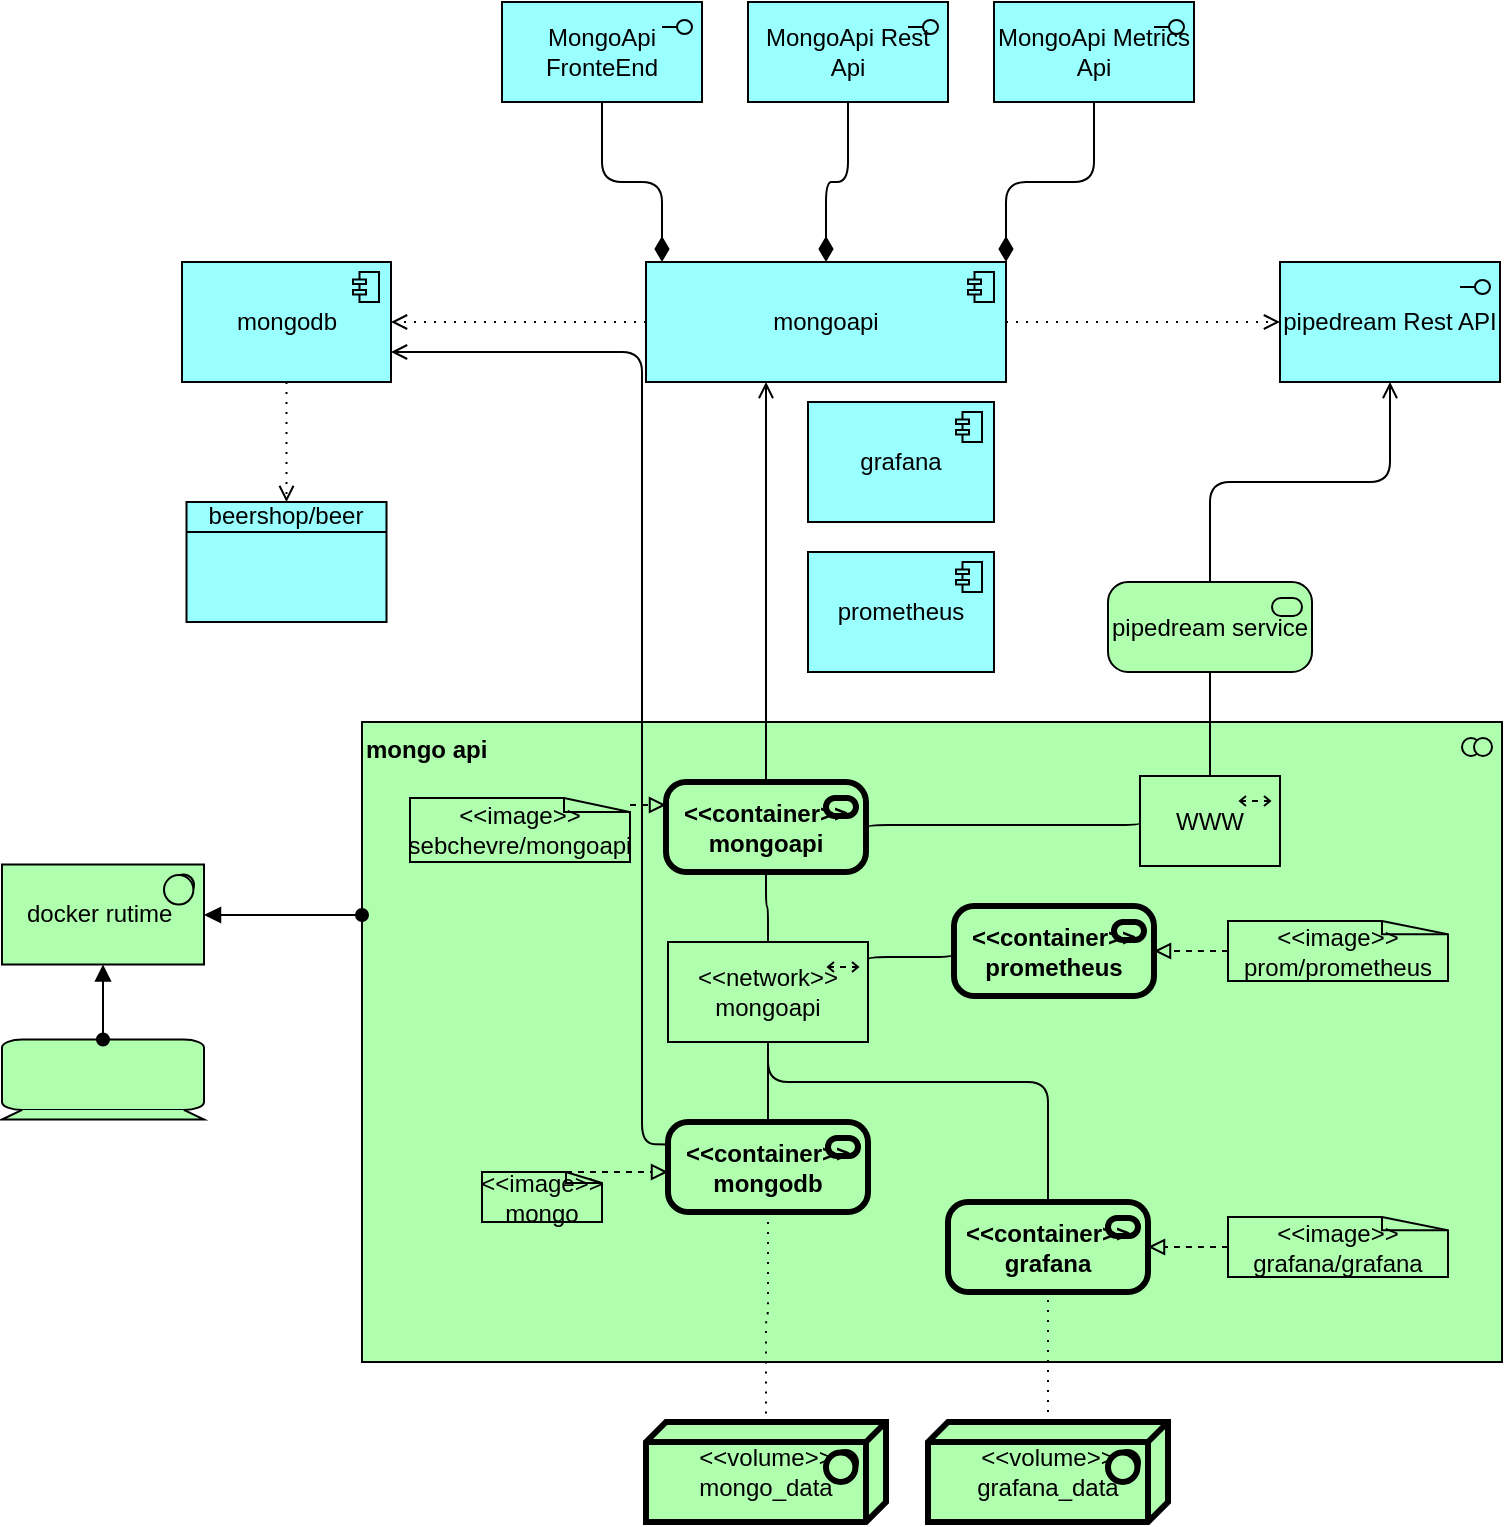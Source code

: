 <mxfile version="14.1.8" type="device"><diagram id="-cif_LUzJ_EosiaSVWX5" name="Page-1"><mxGraphModel dx="989" dy="730" grid="1" gridSize="10" guides="1" tooltips="1" connect="1" arrows="1" fold="1" page="1" pageScale="1" pageWidth="827" pageHeight="1169" math="0" shadow="0"><root><mxCell id="0"/><mxCell id="1" parent="0"/><mxCell id="JuyLI9IW3E_TA7P0urec-32" value="mongo api" style="html=1;outlineConnect=0;whiteSpace=wrap;fillColor=#AFFFAF;shape=mxgraph.archimate3.application;appType=collab;archiType=square;align=left;verticalAlign=top;fontStyle=1" parent="1" vertex="1"><mxGeometry x="210" y="470" width="570" height="320" as="geometry"/></mxCell><mxCell id="JuyLI9IW3E_TA7P0urec-1" value="mongoapi" style="html=1;outlineConnect=0;whiteSpace=wrap;fillColor=#99ffff;shape=mxgraph.archimate3.application;appType=comp;archiType=square;" parent="1" vertex="1"><mxGeometry x="352" y="240" width="180" height="60" as="geometry"/></mxCell><mxCell id="JuyLI9IW3E_TA7P0urec-4" value="" style="html=1;outlineConnect=0;whiteSpace=wrap;fillColor=#AFFFAF;shape=mxgraph.archimate3.device;align=left;" parent="1" vertex="1"><mxGeometry x="30" y="628.75" width="101" height="40" as="geometry"/></mxCell><mxCell id="JuyLI9IW3E_TA7P0urec-5" value="docker rutime&amp;nbsp;" style="html=1;outlineConnect=0;whiteSpace=wrap;fillColor=#AFFFAF;shape=mxgraph.archimate3.application;appType=sysSw;archiType=square;align=center;" parent="1" vertex="1"><mxGeometry x="30" y="541.25" width="101" height="50" as="geometry"/></mxCell><mxCell id="JuyLI9IW3E_TA7P0urec-6" value="" style="endArrow=block;html=1;endFill=1;startArrow=oval;startFill=1;edgeStyle=elbowEdgeStyle;elbow=vertical;exitX=0.5;exitY=0;exitDx=0;exitDy=0;exitPerimeter=0;entryX=0.5;entryY=1;entryDx=0;entryDy=0;entryPerimeter=0;" parent="1" source="JuyLI9IW3E_TA7P0urec-4" target="JuyLI9IW3E_TA7P0urec-5" edge="1"><mxGeometry width="160" relative="1" as="geometry"><mxPoint x="131" y="555" as="sourcePoint"/><mxPoint x="291" y="555" as="targetPoint"/></mxGeometry></mxCell><mxCell id="JuyLI9IW3E_TA7P0urec-8" value="&amp;lt;&amp;lt;image&amp;gt;&amp;gt;&lt;br&gt;sebchevre/mongoapi" style="html=1;outlineConnect=0;whiteSpace=wrap;fillColor=#AFFFAF;shape=mxgraph.archimate3.artifact;align=center;" parent="1" vertex="1"><mxGeometry x="234" y="508" width="110" height="32" as="geometry"/></mxCell><mxCell id="JuyLI9IW3E_TA7P0urec-10" value="&amp;lt;&amp;lt;image&amp;gt;&amp;gt;&lt;br&gt;mongo" style="html=1;outlineConnect=0;whiteSpace=wrap;fillColor=#AFFFAF;shape=mxgraph.archimate3.artifact;align=center;" parent="1" vertex="1"><mxGeometry x="270" y="695" width="60" height="25" as="geometry"/></mxCell><mxCell id="JuyLI9IW3E_TA7P0urec-13" value="MongoApi FronteEnd" style="html=1;outlineConnect=0;whiteSpace=wrap;fillColor=#99ffff;shape=mxgraph.archimate3.application;appType=interface;archiType=square;" parent="1" vertex="1"><mxGeometry x="280" y="110" width="100" height="50" as="geometry"/></mxCell><mxCell id="JuyLI9IW3E_TA7P0urec-14" value="MongoApi Rest Api" style="html=1;outlineConnect=0;whiteSpace=wrap;fillColor=#99ffff;shape=mxgraph.archimate3.application;appType=interface;archiType=square;" parent="1" vertex="1"><mxGeometry x="403" y="110" width="100" height="50" as="geometry"/></mxCell><mxCell id="JuyLI9IW3E_TA7P0urec-15" value="" style="html=1;endArrow=diamondThin;endFill=1;edgeStyle=elbowEdgeStyle;elbow=vertical;endSize=10;entryX=0.25;entryY=0;entryDx=0;entryDy=0;entryPerimeter=0;exitX=0.5;exitY=1;exitDx=0;exitDy=0;exitPerimeter=0;" parent="1" source="JuyLI9IW3E_TA7P0urec-13" edge="1"><mxGeometry width="160" relative="1" as="geometry"><mxPoint x="320" y="180" as="sourcePoint"/><mxPoint x="360" y="240" as="targetPoint"/></mxGeometry></mxCell><mxCell id="JuyLI9IW3E_TA7P0urec-16" value="" style="html=1;endArrow=diamondThin;endFill=1;edgeStyle=elbowEdgeStyle;elbow=vertical;endSize=10;exitX=0.5;exitY=1;exitDx=0;exitDy=0;exitPerimeter=0;" parent="1" source="JuyLI9IW3E_TA7P0urec-14" edge="1" target="JuyLI9IW3E_TA7P0urec-1"><mxGeometry width="160" relative="1" as="geometry"><mxPoint x="380" y="150" as="sourcePoint"/><mxPoint x="440" y="240" as="targetPoint"/></mxGeometry></mxCell><mxCell id="JuyLI9IW3E_TA7P0urec-17" value="mongodb" style="html=1;outlineConnect=0;whiteSpace=wrap;fillColor=#99ffff;shape=mxgraph.archimate3.application;appType=comp;archiType=square;" parent="1" vertex="1"><mxGeometry x="120" y="240" width="104.5" height="60" as="geometry"/></mxCell><mxCell id="JuyLI9IW3E_TA7P0urec-19" value="beershop/beer" style="html=1;outlineConnect=0;whiteSpace=wrap;fillColor=#99ffff;shape=mxgraph.archimate3.businessObject;overflow=fill" parent="1" vertex="1"><mxGeometry x="122.25" y="360" width="100" height="60" as="geometry"/></mxCell><mxCell id="JuyLI9IW3E_TA7P0urec-21" value="" style="edgeStyle=elbowEdgeStyle;html=1;endArrow=open;elbow=vertical;endFill=0;dashed=1;dashPattern=1 4;exitX=0.5;exitY=1;exitDx=0;exitDy=0;exitPerimeter=0;entryX=0.5;entryY=0;entryDx=0;entryDy=0;entryPerimeter=0;" parent="1" source="JuyLI9IW3E_TA7P0urec-17" target="JuyLI9IW3E_TA7P0urec-19" edge="1"><mxGeometry width="160" relative="1" as="geometry"><mxPoint x="160" y="310" as="sourcePoint"/><mxPoint x="320" y="310" as="targetPoint"/></mxGeometry></mxCell><mxCell id="JuyLI9IW3E_TA7P0urec-22" value="" style="edgeStyle=elbowEdgeStyle;html=1;endArrow=open;elbow=vertical;endFill=0;dashed=1;dashPattern=1 4;exitX=0;exitY=0.5;exitDx=0;exitDy=0;exitPerimeter=0;entryX=1;entryY=0.5;entryDx=0;entryDy=0;entryPerimeter=0;" parent="1" source="JuyLI9IW3E_TA7P0urec-1" target="JuyLI9IW3E_TA7P0urec-17" edge="1"><mxGeometry width="160" relative="1" as="geometry"><mxPoint x="190" y="330" as="sourcePoint"/><mxPoint x="350" y="330" as="targetPoint"/></mxGeometry></mxCell><mxCell id="JuyLI9IW3E_TA7P0urec-23" value="pipedream Rest API" style="html=1;outlineConnect=0;whiteSpace=wrap;fillColor=#99ffff;shape=mxgraph.archimate3.application;appType=interface;archiType=square;align=center;" parent="1" vertex="1"><mxGeometry x="669" y="240" width="110" height="60" as="geometry"/></mxCell><mxCell id="JuyLI9IW3E_TA7P0urec-24" value="" style="edgeStyle=elbowEdgeStyle;html=1;endArrow=open;elbow=vertical;endFill=0;dashed=1;dashPattern=1 4;exitX=1;exitY=0.5;exitDx=0;exitDy=0;exitPerimeter=0;" parent="1" source="JuyLI9IW3E_TA7P0urec-1" target="JuyLI9IW3E_TA7P0urec-23" edge="1"><mxGeometry width="160" relative="1" as="geometry"><mxPoint x="470" y="300" as="sourcePoint"/><mxPoint x="630" y="300" as="targetPoint"/></mxGeometry></mxCell><mxCell id="JuyLI9IW3E_TA7P0urec-26" value="&amp;lt;&amp;lt;container&amp;gt;&amp;gt;&lt;br&gt;mongoapi" style="html=1;outlineConnect=0;whiteSpace=wrap;fillColor=#AFFFAF;shape=mxgraph.archimate3.application;appType=serv;archiType=rounded;align=center;fontStyle=1;strokeWidth=3;" parent="1" vertex="1"><mxGeometry x="362" y="500" width="100" height="45" as="geometry"/></mxCell><mxCell id="JuyLI9IW3E_TA7P0urec-27" value="&amp;lt;&amp;lt;container&amp;gt;&amp;gt;&lt;br&gt;mongodb" style="html=1;outlineConnect=0;whiteSpace=wrap;fillColor=#AFFFAF;shape=mxgraph.archimate3.application;appType=serv;archiType=rounded;align=center;fontStyle=1;strokeWidth=3;" parent="1" vertex="1"><mxGeometry x="363" y="670" width="100" height="45" as="geometry"/></mxCell><mxCell id="JuyLI9IW3E_TA7P0urec-29" value="&amp;lt;&amp;lt;network&amp;gt;&amp;gt;&lt;br&gt;mongoapi" style="html=1;outlineConnect=0;whiteSpace=wrap;fillColor=#AFFFAF;shape=mxgraph.archimate3.application;appType=path;archiType=square;align=center;" parent="1" vertex="1"><mxGeometry x="363" y="580" width="100" height="50" as="geometry"/></mxCell><mxCell id="JuyLI9IW3E_TA7P0urec-30" value="" style="edgeStyle=elbowEdgeStyle;html=1;endArrow=none;elbow=vertical;entryX=0.5;entryY=0;entryDx=0;entryDy=0;entryPerimeter=0;exitX=0.5;exitY=1;exitDx=0;exitDy=0;exitPerimeter=0;" parent="1" source="JuyLI9IW3E_TA7P0urec-26" target="JuyLI9IW3E_TA7P0urec-29" edge="1"><mxGeometry width="160" relative="1" as="geometry"><mxPoint x="413" y="530" as="sourcePoint"/><mxPoint x="573" y="530" as="targetPoint"/></mxGeometry></mxCell><mxCell id="JuyLI9IW3E_TA7P0urec-31" value="" style="edgeStyle=elbowEdgeStyle;html=1;endArrow=none;elbow=vertical;exitX=0.5;exitY=1;exitDx=0;exitDy=0;exitPerimeter=0;" parent="1" source="JuyLI9IW3E_TA7P0urec-29" target="JuyLI9IW3E_TA7P0urec-27" edge="1"><mxGeometry width="160" relative="1" as="geometry"><mxPoint x="412.5" y="625" as="sourcePoint"/><mxPoint x="413" y="680" as="targetPoint"/></mxGeometry></mxCell><mxCell id="JuyLI9IW3E_TA7P0urec-33" value="" style="endArrow=block;html=1;endFill=1;startArrow=oval;startFill=1;edgeStyle=elbowEdgeStyle;elbow=vertical;entryX=1;entryY=0.5;entryDx=0;entryDy=0;entryPerimeter=0;" parent="1" source="JuyLI9IW3E_TA7P0urec-32" target="JuyLI9IW3E_TA7P0urec-5" edge="1"><mxGeometry width="160" relative="1" as="geometry"><mxPoint x="190" y="480" as="sourcePoint"/><mxPoint x="350" y="480" as="targetPoint"/></mxGeometry></mxCell><mxCell id="JuyLI9IW3E_TA7P0urec-35" value="" style="edgeStyle=elbowEdgeStyle;html=1;endArrow=block;elbow=vertical;endFill=0;dashed=1;exitX=0.5;exitY=0;exitDx=0;exitDy=0;exitPerimeter=0;" parent="1" source="JuyLI9IW3E_TA7P0urec-10" target="JuyLI9IW3E_TA7P0urec-27" edge="1"><mxGeometry width="160" relative="1" as="geometry"><mxPoint x="153" y="480" as="sourcePoint"/><mxPoint x="360" y="705" as="targetPoint"/></mxGeometry></mxCell><mxCell id="JuyLI9IW3E_TA7P0urec-36" value="" style="edgeStyle=elbowEdgeStyle;html=1;endArrow=open;elbow=vertical;endFill=1;exitX=0.5;exitY=0;exitDx=0;exitDy=0;exitPerimeter=0;" parent="1" source="JuyLI9IW3E_TA7P0urec-26" target="JuyLI9IW3E_TA7P0urec-1" edge="1"><mxGeometry width="160" relative="1" as="geometry"><mxPoint x="250" y="480" as="sourcePoint"/><mxPoint x="410" y="480" as="targetPoint"/><Array as="points"><mxPoint x="412" y="350"/></Array></mxGeometry></mxCell><mxCell id="JuyLI9IW3E_TA7P0urec-40" value="" style="html=1;endArrow=open;endFill=1;jumpStyle=sharp;entryX=1;entryY=0.75;entryDx=0;entryDy=0;entryPerimeter=0;exitX=0;exitY=0.25;exitDx=0;exitDy=0;exitPerimeter=0;" parent="1" source="JuyLI9IW3E_TA7P0urec-27" target="JuyLI9IW3E_TA7P0urec-17" edge="1"><mxGeometry width="160" relative="1" as="geometry"><mxPoint x="350" y="681" as="sourcePoint"/><mxPoint x="250" y="300" as="targetPoint"/><Array as="points"><mxPoint x="350" y="681"/><mxPoint x="350" y="480"/><mxPoint x="350" y="285"/></Array></mxGeometry></mxCell><mxCell id="JuyLI9IW3E_TA7P0urec-41" value="pipedream service" style="html=1;outlineConnect=0;whiteSpace=wrap;fillColor=#AFFFAF;shape=mxgraph.archimate3.application;appType=serv;archiType=rounded;align=left;" parent="1" vertex="1"><mxGeometry x="583" y="400" width="102" height="45" as="geometry"/></mxCell><mxCell id="JuyLI9IW3E_TA7P0urec-42" value="WWW" style="html=1;outlineConnect=0;whiteSpace=wrap;fillColor=#AFFFAF;shape=mxgraph.archimate3.application;appType=path;archiType=square;align=center;" parent="1" vertex="1"><mxGeometry x="599" y="497" width="70" height="45" as="geometry"/></mxCell><mxCell id="JuyLI9IW3E_TA7P0urec-43" value="" style="edgeStyle=elbowEdgeStyle;html=1;endArrow=none;elbow=vertical;exitX=1;exitY=0.5;exitDx=0;exitDy=0;exitPerimeter=0;entryX=0;entryY=0.5;entryDx=0;entryDy=0;entryPerimeter=0;" parent="1" target="JuyLI9IW3E_TA7P0urec-42" edge="1"><mxGeometry width="160" relative="1" as="geometry"><mxPoint x="463" y="523.5" as="sourcePoint"/><mxPoint x="550" y="521" as="targetPoint"/></mxGeometry></mxCell><mxCell id="JuyLI9IW3E_TA7P0urec-46" value="" style="edgeStyle=elbowEdgeStyle;html=1;endArrow=none;elbow=vertical;exitX=0.5;exitY=0;exitDx=0;exitDy=0;exitPerimeter=0;" parent="1" edge="1" target="JuyLI9IW3E_TA7P0urec-41" source="JuyLI9IW3E_TA7P0urec-42"><mxGeometry width="160" relative="1" as="geometry"><mxPoint x="669" y="519" as="sourcePoint"/><mxPoint x="699" y="519" as="targetPoint"/></mxGeometry></mxCell><mxCell id="JuyLI9IW3E_TA7P0urec-47" value="" style="edgeStyle=elbowEdgeStyle;html=1;endArrow=open;elbow=vertical;endFill=1;exitX=0.5;exitY=0;exitDx=0;exitDy=0;exitPerimeter=0;entryX=0.5;entryY=1;entryDx=0;entryDy=0;entryPerimeter=0;" parent="1" source="JuyLI9IW3E_TA7P0urec-41" target="JuyLI9IW3E_TA7P0urec-23" edge="1"><mxGeometry width="160" relative="1" as="geometry"><mxPoint x="693" y="380" as="sourcePoint"/><mxPoint x="853" y="380" as="targetPoint"/></mxGeometry></mxCell><mxCell id="0d-4wocd3KiZVuR7VKeJ-1" value="MongoApi Metrics Api" style="html=1;outlineConnect=0;whiteSpace=wrap;fillColor=#99ffff;shape=mxgraph.archimate3.application;appType=interface;archiType=square;" vertex="1" parent="1"><mxGeometry x="526" y="110" width="100" height="50" as="geometry"/></mxCell><mxCell id="0d-4wocd3KiZVuR7VKeJ-2" value="" style="html=1;endArrow=diamondThin;endFill=1;edgeStyle=elbowEdgeStyle;elbow=vertical;endSize=10;exitX=0.5;exitY=1;exitDx=0;exitDy=0;exitPerimeter=0;entryX=1;entryY=0;entryDx=0;entryDy=0;entryPerimeter=0;" edge="1" parent="1" source="0d-4wocd3KiZVuR7VKeJ-1" target="JuyLI9IW3E_TA7P0urec-1"><mxGeometry width="160" relative="1" as="geometry"><mxPoint x="520" y="210" as="sourcePoint"/><mxPoint x="680" y="210" as="targetPoint"/></mxGeometry></mxCell><mxCell id="0d-4wocd3KiZVuR7VKeJ-3" value="&amp;lt;&amp;lt;container&amp;gt;&amp;gt;&lt;br&gt;prometheus" style="html=1;outlineConnect=0;whiteSpace=wrap;fillColor=#AFFFAF;shape=mxgraph.archimate3.application;appType=serv;archiType=rounded;align=center;fontStyle=1;strokeWidth=3;" vertex="1" parent="1"><mxGeometry x="506" y="562" width="100" height="45" as="geometry"/></mxCell><mxCell id="0d-4wocd3KiZVuR7VKeJ-4" value="&amp;lt;&amp;lt;container&amp;gt;&amp;gt;&lt;br&gt;grafana" style="html=1;outlineConnect=0;whiteSpace=wrap;fillColor=#AFFFAF;shape=mxgraph.archimate3.application;appType=serv;archiType=rounded;align=center;fontStyle=1;strokeWidth=3;" vertex="1" parent="1"><mxGeometry x="503" y="710" width="100" height="45" as="geometry"/></mxCell><mxCell id="0d-4wocd3KiZVuR7VKeJ-5" value="" style="edgeStyle=elbowEdgeStyle;html=1;endArrow=none;elbow=vertical;entryX=0;entryY=0.5;entryDx=0;entryDy=0;entryPerimeter=0;" edge="1" parent="1" target="0d-4wocd3KiZVuR7VKeJ-3"><mxGeometry width="160" relative="1" as="geometry"><mxPoint x="463" y="590" as="sourcePoint"/><mxPoint x="510" y="603" as="targetPoint"/></mxGeometry></mxCell><mxCell id="0d-4wocd3KiZVuR7VKeJ-6" value="" style="edgeStyle=elbowEdgeStyle;html=1;endArrow=none;elbow=vertical;entryX=0.5;entryY=0;entryDx=0;entryDy=0;entryPerimeter=0;" edge="1" parent="1" source="JuyLI9IW3E_TA7P0urec-29" target="0d-4wocd3KiZVuR7VKeJ-4"><mxGeometry width="160" relative="1" as="geometry"><mxPoint x="350" y="660" as="sourcePoint"/><mxPoint x="510" y="660" as="targetPoint"/><Array as="points"><mxPoint x="480" y="650"/></Array></mxGeometry></mxCell><mxCell id="0d-4wocd3KiZVuR7VKeJ-7" value="" style="edgeStyle=elbowEdgeStyle;html=1;endArrow=block;elbow=vertical;endFill=0;dashed=1;entryX=0;entryY=0.25;entryDx=0;entryDy=0;entryPerimeter=0;" edge="1" parent="1" source="JuyLI9IW3E_TA7P0urec-8" target="JuyLI9IW3E_TA7P0urec-26"><mxGeometry width="160" relative="1" as="geometry"><mxPoint x="500" y="440" as="sourcePoint"/><mxPoint x="660" y="440" as="targetPoint"/></mxGeometry></mxCell><mxCell id="0d-4wocd3KiZVuR7VKeJ-9" value="&amp;lt;&amp;lt;image&amp;gt;&amp;gt;&lt;br&gt;prom/prometheus" style="html=1;outlineConnect=0;whiteSpace=wrap;fillColor=#AFFFAF;shape=mxgraph.archimate3.artifact;align=center;" vertex="1" parent="1"><mxGeometry x="643" y="569.5" width="110" height="30" as="geometry"/></mxCell><mxCell id="0d-4wocd3KiZVuR7VKeJ-11" value="" style="edgeStyle=elbowEdgeStyle;html=1;endArrow=block;elbow=vertical;endFill=0;dashed=1;exitX=0;exitY=0.5;exitDx=0;exitDy=0;exitPerimeter=0;entryX=1;entryY=0.5;entryDx=0;entryDy=0;entryPerimeter=0;" edge="1" parent="1" source="0d-4wocd3KiZVuR7VKeJ-9" target="0d-4wocd3KiZVuR7VKeJ-3"><mxGeometry width="160" relative="1" as="geometry"><mxPoint x="420" y="860" as="sourcePoint"/><mxPoint x="580" y="860" as="targetPoint"/></mxGeometry></mxCell><mxCell id="0d-4wocd3KiZVuR7VKeJ-12" value="&amp;lt;&amp;lt;image&amp;gt;&amp;gt;&lt;br&gt;grafana/grafana" style="html=1;outlineConnect=0;whiteSpace=wrap;fillColor=#AFFFAF;shape=mxgraph.archimate3.artifact;align=center;" vertex="1" parent="1"><mxGeometry x="643" y="717.5" width="110" height="30" as="geometry"/></mxCell><mxCell id="0d-4wocd3KiZVuR7VKeJ-13" value="" style="edgeStyle=elbowEdgeStyle;html=1;endArrow=block;elbow=vertical;endFill=0;dashed=1;exitX=0;exitY=0.5;exitDx=0;exitDy=0;exitPerimeter=0;" edge="1" parent="1" source="0d-4wocd3KiZVuR7VKeJ-12" target="0d-4wocd3KiZVuR7VKeJ-4"><mxGeometry width="160" relative="1" as="geometry"><mxPoint x="650" y="747.5" as="sourcePoint"/><mxPoint x="613" y="747.5" as="targetPoint"/></mxGeometry></mxCell><mxCell id="0d-4wocd3KiZVuR7VKeJ-14" value="&amp;lt;&amp;lt;volume&amp;gt;&amp;gt;&lt;br&gt;grafana_data" style="html=1;outlineConnect=0;whiteSpace=wrap;fillColor=#AFFFAF;shape=mxgraph.archimate3.tech;techType=sysSw;strokeWidth=3;align=center;" vertex="1" parent="1"><mxGeometry x="493" y="820" width="120" height="50" as="geometry"/></mxCell><mxCell id="0d-4wocd3KiZVuR7VKeJ-15" value="&amp;lt;&amp;lt;volume&amp;gt;&amp;gt;&lt;br&gt;mongo_data" style="html=1;outlineConnect=0;whiteSpace=wrap;fillColor=#AFFFAF;shape=mxgraph.archimate3.tech;techType=sysSw;strokeWidth=3;align=center;" vertex="1" parent="1"><mxGeometry x="352" y="820" width="120" height="50" as="geometry"/></mxCell><mxCell id="0d-4wocd3KiZVuR7VKeJ-16" value="" style="edgeStyle=elbowEdgeStyle;html=1;endArrow=none;elbow=vertical;dashed=1;startFill=0;dashPattern=1 4;exitX=0.5;exitY=1;exitDx=0;exitDy=0;exitPerimeter=0;entryX=0.5;entryY=0;entryDx=0;entryDy=0;entryPerimeter=0;" edge="1" parent="1" source="JuyLI9IW3E_TA7P0urec-27" target="0d-4wocd3KiZVuR7VKeJ-15"><mxGeometry width="160" relative="1" as="geometry"><mxPoint x="320" y="920" as="sourcePoint"/><mxPoint x="480" y="920" as="targetPoint"/></mxGeometry></mxCell><mxCell id="0d-4wocd3KiZVuR7VKeJ-17" value="" style="edgeStyle=elbowEdgeStyle;html=1;endArrow=none;elbow=vertical;dashed=1;startFill=0;dashPattern=1 4;" edge="1" parent="1" source="0d-4wocd3KiZVuR7VKeJ-14" target="0d-4wocd3KiZVuR7VKeJ-4"><mxGeometry width="160" relative="1" as="geometry"><mxPoint x="570" y="840" as="sourcePoint"/><mxPoint x="730" y="840" as="targetPoint"/></mxGeometry></mxCell><mxCell id="0d-4wocd3KiZVuR7VKeJ-18" value="grafana" style="html=1;outlineConnect=0;whiteSpace=wrap;fillColor=#99ffff;shape=mxgraph.archimate3.application;appType=comp;archiType=square;" vertex="1" parent="1"><mxGeometry x="433" y="310" width="93" height="60" as="geometry"/></mxCell><mxCell id="0d-4wocd3KiZVuR7VKeJ-19" value="prometheus" style="html=1;outlineConnect=0;whiteSpace=wrap;fillColor=#99ffff;shape=mxgraph.archimate3.application;appType=comp;archiType=square;" vertex="1" parent="1"><mxGeometry x="433" y="385" width="93" height="60" as="geometry"/></mxCell></root></mxGraphModel></diagram></mxfile>